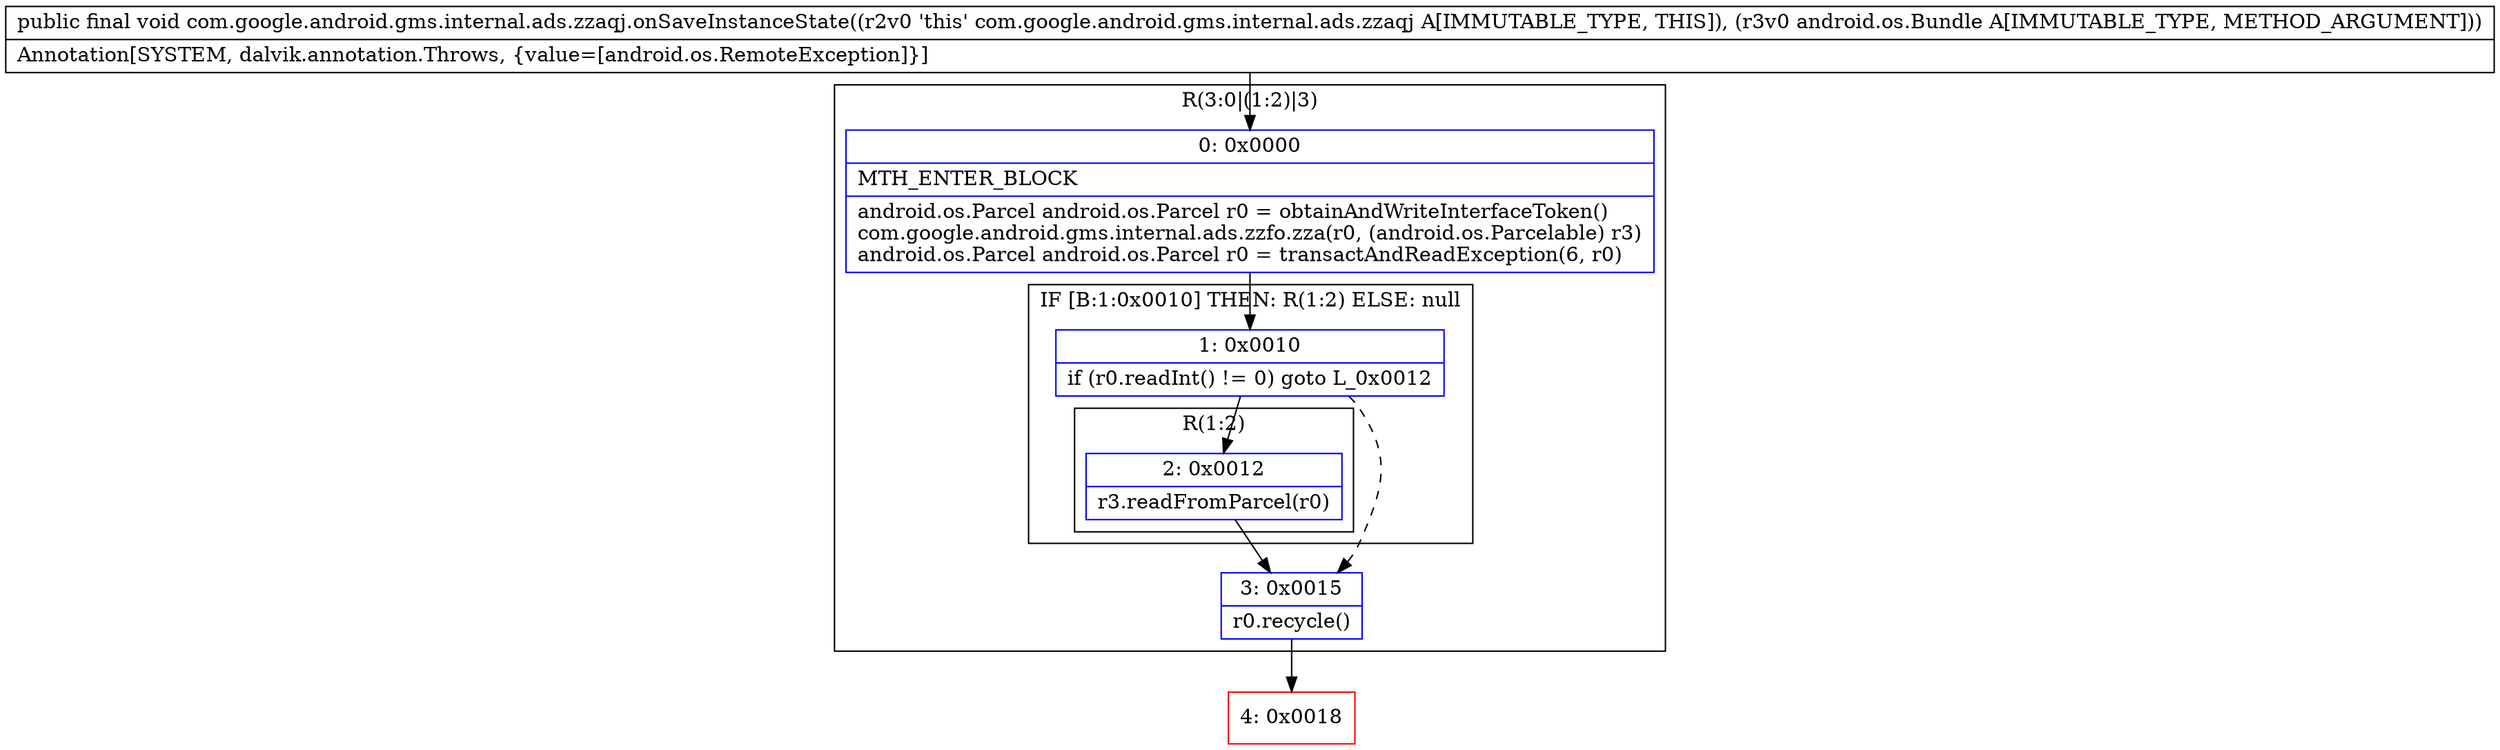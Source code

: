 digraph "CFG forcom.google.android.gms.internal.ads.zzaqj.onSaveInstanceState(Landroid\/os\/Bundle;)V" {
subgraph cluster_Region_1531839553 {
label = "R(3:0|(1:2)|3)";
node [shape=record,color=blue];
Node_0 [shape=record,label="{0\:\ 0x0000|MTH_ENTER_BLOCK\l|android.os.Parcel android.os.Parcel r0 = obtainAndWriteInterfaceToken()\lcom.google.android.gms.internal.ads.zzfo.zza(r0, (android.os.Parcelable) r3)\landroid.os.Parcel android.os.Parcel r0 = transactAndReadException(6, r0)\l}"];
subgraph cluster_IfRegion_1437162333 {
label = "IF [B:1:0x0010] THEN: R(1:2) ELSE: null";
node [shape=record,color=blue];
Node_1 [shape=record,label="{1\:\ 0x0010|if (r0.readInt() != 0) goto L_0x0012\l}"];
subgraph cluster_Region_234651004 {
label = "R(1:2)";
node [shape=record,color=blue];
Node_2 [shape=record,label="{2\:\ 0x0012|r3.readFromParcel(r0)\l}"];
}
}
Node_3 [shape=record,label="{3\:\ 0x0015|r0.recycle()\l}"];
}
Node_4 [shape=record,color=red,label="{4\:\ 0x0018}"];
MethodNode[shape=record,label="{public final void com.google.android.gms.internal.ads.zzaqj.onSaveInstanceState((r2v0 'this' com.google.android.gms.internal.ads.zzaqj A[IMMUTABLE_TYPE, THIS]), (r3v0 android.os.Bundle A[IMMUTABLE_TYPE, METHOD_ARGUMENT]))  | Annotation[SYSTEM, dalvik.annotation.Throws, \{value=[android.os.RemoteException]\}]\l}"];
MethodNode -> Node_0;
Node_0 -> Node_1;
Node_1 -> Node_2;
Node_1 -> Node_3[style=dashed];
Node_2 -> Node_3;
Node_3 -> Node_4;
}

